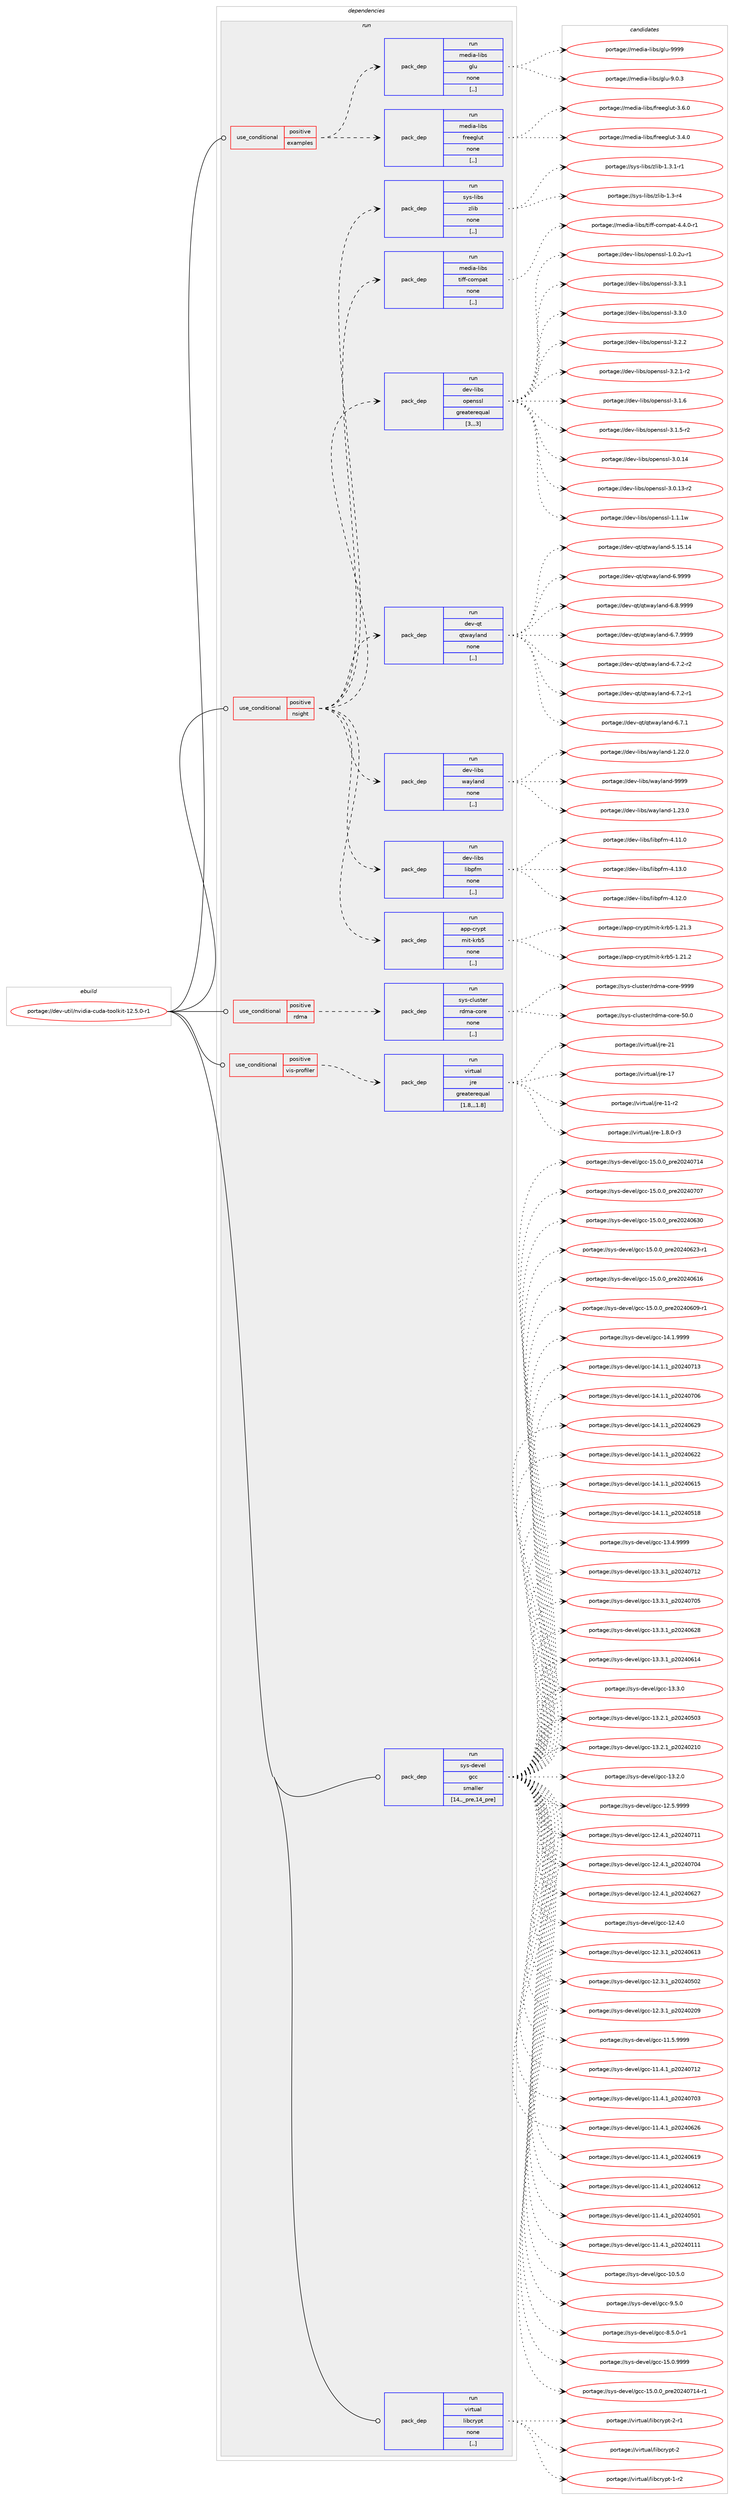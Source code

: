 digraph prolog {

# *************
# Graph options
# *************

newrank=true;
concentrate=true;
compound=true;
graph [rankdir=LR,fontname=Helvetica,fontsize=10,ranksep=1.5];#, ranksep=2.5, nodesep=0.2];
edge  [arrowhead=vee];
node  [fontname=Helvetica,fontsize=10];

# **********
# The ebuild
# **********

subgraph cluster_leftcol {
color=gray;
rank=same;
label=<<i>ebuild</i>>;
id [label="portage://dev-util/nvidia-cuda-toolkit-12.5.0-r1", color=red, width=4, href="../dev-util/nvidia-cuda-toolkit-12.5.0-r1.svg"];
}

# ****************
# The dependencies
# ****************

subgraph cluster_midcol {
color=gray;
label=<<i>dependencies</i>>;
subgraph cluster_compile {
fillcolor="#eeeeee";
style=filled;
label=<<i>compile</i>>;
}
subgraph cluster_compileandrun {
fillcolor="#eeeeee";
style=filled;
label=<<i>compile and run</i>>;
}
subgraph cluster_run {
fillcolor="#eeeeee";
style=filled;
label=<<i>run</i>>;
subgraph cond60720 {
dependency216313 [label=<<TABLE BORDER="0" CELLBORDER="1" CELLSPACING="0" CELLPADDING="4"><TR><TD ROWSPAN="3" CELLPADDING="10">use_conditional</TD></TR><TR><TD>positive</TD></TR><TR><TD>examples</TD></TR></TABLE>>, shape=none, color=red];
subgraph pack154152 {
dependency216314 [label=<<TABLE BORDER="0" CELLBORDER="1" CELLSPACING="0" CELLPADDING="4" WIDTH="220"><TR><TD ROWSPAN="6" CELLPADDING="30">pack_dep</TD></TR><TR><TD WIDTH="110">run</TD></TR><TR><TD>media-libs</TD></TR><TR><TD>freeglut</TD></TR><TR><TD>none</TD></TR><TR><TD>[,,]</TD></TR></TABLE>>, shape=none, color=blue];
}
dependency216313:e -> dependency216314:w [weight=20,style="dashed",arrowhead="vee"];
subgraph pack154153 {
dependency216315 [label=<<TABLE BORDER="0" CELLBORDER="1" CELLSPACING="0" CELLPADDING="4" WIDTH="220"><TR><TD ROWSPAN="6" CELLPADDING="30">pack_dep</TD></TR><TR><TD WIDTH="110">run</TD></TR><TR><TD>media-libs</TD></TR><TR><TD>glu</TD></TR><TR><TD>none</TD></TR><TR><TD>[,,]</TD></TR></TABLE>>, shape=none, color=blue];
}
dependency216313:e -> dependency216315:w [weight=20,style="dashed",arrowhead="vee"];
}
id:e -> dependency216313:w [weight=20,style="solid",arrowhead="odot"];
subgraph cond60721 {
dependency216316 [label=<<TABLE BORDER="0" CELLBORDER="1" CELLSPACING="0" CELLPADDING="4"><TR><TD ROWSPAN="3" CELLPADDING="10">use_conditional</TD></TR><TR><TD>positive</TD></TR><TR><TD>nsight</TD></TR></TABLE>>, shape=none, color=red];
subgraph pack154154 {
dependency216317 [label=<<TABLE BORDER="0" CELLBORDER="1" CELLSPACING="0" CELLPADDING="4" WIDTH="220"><TR><TD ROWSPAN="6" CELLPADDING="30">pack_dep</TD></TR><TR><TD WIDTH="110">run</TD></TR><TR><TD>app-crypt</TD></TR><TR><TD>mit-krb5</TD></TR><TR><TD>none</TD></TR><TR><TD>[,,]</TD></TR></TABLE>>, shape=none, color=blue];
}
dependency216316:e -> dependency216317:w [weight=20,style="dashed",arrowhead="vee"];
subgraph pack154155 {
dependency216318 [label=<<TABLE BORDER="0" CELLBORDER="1" CELLSPACING="0" CELLPADDING="4" WIDTH="220"><TR><TD ROWSPAN="6" CELLPADDING="30">pack_dep</TD></TR><TR><TD WIDTH="110">run</TD></TR><TR><TD>dev-libs</TD></TR><TR><TD>libpfm</TD></TR><TR><TD>none</TD></TR><TR><TD>[,,]</TD></TR></TABLE>>, shape=none, color=blue];
}
dependency216316:e -> dependency216318:w [weight=20,style="dashed",arrowhead="vee"];
subgraph pack154156 {
dependency216319 [label=<<TABLE BORDER="0" CELLBORDER="1" CELLSPACING="0" CELLPADDING="4" WIDTH="220"><TR><TD ROWSPAN="6" CELLPADDING="30">pack_dep</TD></TR><TR><TD WIDTH="110">run</TD></TR><TR><TD>dev-libs</TD></TR><TR><TD>wayland</TD></TR><TR><TD>none</TD></TR><TR><TD>[,,]</TD></TR></TABLE>>, shape=none, color=blue];
}
dependency216316:e -> dependency216319:w [weight=20,style="dashed",arrowhead="vee"];
subgraph pack154157 {
dependency216320 [label=<<TABLE BORDER="0" CELLBORDER="1" CELLSPACING="0" CELLPADDING="4" WIDTH="220"><TR><TD ROWSPAN="6" CELLPADDING="30">pack_dep</TD></TR><TR><TD WIDTH="110">run</TD></TR><TR><TD>dev-qt</TD></TR><TR><TD>qtwayland</TD></TR><TR><TD>none</TD></TR><TR><TD>[,,]</TD></TR></TABLE>>, shape=none, color=blue];
}
dependency216316:e -> dependency216320:w [weight=20,style="dashed",arrowhead="vee"];
subgraph pack154158 {
dependency216321 [label=<<TABLE BORDER="0" CELLBORDER="1" CELLSPACING="0" CELLPADDING="4" WIDTH="220"><TR><TD ROWSPAN="6" CELLPADDING="30">pack_dep</TD></TR><TR><TD WIDTH="110">run</TD></TR><TR><TD>dev-libs</TD></TR><TR><TD>openssl</TD></TR><TR><TD>greaterequal</TD></TR><TR><TD>[3,,,3]</TD></TR></TABLE>>, shape=none, color=blue];
}
dependency216316:e -> dependency216321:w [weight=20,style="dashed",arrowhead="vee"];
subgraph pack154159 {
dependency216322 [label=<<TABLE BORDER="0" CELLBORDER="1" CELLSPACING="0" CELLPADDING="4" WIDTH="220"><TR><TD ROWSPAN="6" CELLPADDING="30">pack_dep</TD></TR><TR><TD WIDTH="110">run</TD></TR><TR><TD>media-libs</TD></TR><TR><TD>tiff-compat</TD></TR><TR><TD>none</TD></TR><TR><TD>[,,]</TD></TR></TABLE>>, shape=none, color=blue];
}
dependency216316:e -> dependency216322:w [weight=20,style="dashed",arrowhead="vee"];
subgraph pack154160 {
dependency216323 [label=<<TABLE BORDER="0" CELLBORDER="1" CELLSPACING="0" CELLPADDING="4" WIDTH="220"><TR><TD ROWSPAN="6" CELLPADDING="30">pack_dep</TD></TR><TR><TD WIDTH="110">run</TD></TR><TR><TD>sys-libs</TD></TR><TR><TD>zlib</TD></TR><TR><TD>none</TD></TR><TR><TD>[,,]</TD></TR></TABLE>>, shape=none, color=blue];
}
dependency216316:e -> dependency216323:w [weight=20,style="dashed",arrowhead="vee"];
}
id:e -> dependency216316:w [weight=20,style="solid",arrowhead="odot"];
subgraph cond60722 {
dependency216324 [label=<<TABLE BORDER="0" CELLBORDER="1" CELLSPACING="0" CELLPADDING="4"><TR><TD ROWSPAN="3" CELLPADDING="10">use_conditional</TD></TR><TR><TD>positive</TD></TR><TR><TD>rdma</TD></TR></TABLE>>, shape=none, color=red];
subgraph pack154161 {
dependency216325 [label=<<TABLE BORDER="0" CELLBORDER="1" CELLSPACING="0" CELLPADDING="4" WIDTH="220"><TR><TD ROWSPAN="6" CELLPADDING="30">pack_dep</TD></TR><TR><TD WIDTH="110">run</TD></TR><TR><TD>sys-cluster</TD></TR><TR><TD>rdma-core</TD></TR><TR><TD>none</TD></TR><TR><TD>[,,]</TD></TR></TABLE>>, shape=none, color=blue];
}
dependency216324:e -> dependency216325:w [weight=20,style="dashed",arrowhead="vee"];
}
id:e -> dependency216324:w [weight=20,style="solid",arrowhead="odot"];
subgraph cond60723 {
dependency216326 [label=<<TABLE BORDER="0" CELLBORDER="1" CELLSPACING="0" CELLPADDING="4"><TR><TD ROWSPAN="3" CELLPADDING="10">use_conditional</TD></TR><TR><TD>positive</TD></TR><TR><TD>vis-profiler</TD></TR></TABLE>>, shape=none, color=red];
subgraph pack154162 {
dependency216327 [label=<<TABLE BORDER="0" CELLBORDER="1" CELLSPACING="0" CELLPADDING="4" WIDTH="220"><TR><TD ROWSPAN="6" CELLPADDING="30">pack_dep</TD></TR><TR><TD WIDTH="110">run</TD></TR><TR><TD>virtual</TD></TR><TR><TD>jre</TD></TR><TR><TD>greaterequal</TD></TR><TR><TD>[1.8,,,1.8]</TD></TR></TABLE>>, shape=none, color=blue];
}
dependency216326:e -> dependency216327:w [weight=20,style="dashed",arrowhead="vee"];
}
id:e -> dependency216326:w [weight=20,style="solid",arrowhead="odot"];
subgraph pack154163 {
dependency216328 [label=<<TABLE BORDER="0" CELLBORDER="1" CELLSPACING="0" CELLPADDING="4" WIDTH="220"><TR><TD ROWSPAN="6" CELLPADDING="30">pack_dep</TD></TR><TR><TD WIDTH="110">run</TD></TR><TR><TD>sys-devel</TD></TR><TR><TD>gcc</TD></TR><TR><TD>smaller</TD></TR><TR><TD>[14,,_pre,14_pre]</TD></TR></TABLE>>, shape=none, color=blue];
}
id:e -> dependency216328:w [weight=20,style="solid",arrowhead="odot"];
subgraph pack154164 {
dependency216329 [label=<<TABLE BORDER="0" CELLBORDER="1" CELLSPACING="0" CELLPADDING="4" WIDTH="220"><TR><TD ROWSPAN="6" CELLPADDING="30">pack_dep</TD></TR><TR><TD WIDTH="110">run</TD></TR><TR><TD>virtual</TD></TR><TR><TD>libcrypt</TD></TR><TR><TD>none</TD></TR><TR><TD>[,,]</TD></TR></TABLE>>, shape=none, color=blue];
}
id:e -> dependency216329:w [weight=20,style="solid",arrowhead="odot"];
}
}

# **************
# The candidates
# **************

subgraph cluster_choices {
rank=same;
color=gray;
label=<<i>candidates</i>>;

subgraph choice154152 {
color=black;
nodesep=1;
choice10910110010597451081059811547102114101101103108117116455146544648 [label="portage://media-libs/freeglut-3.6.0", color=red, width=4,href="../media-libs/freeglut-3.6.0.svg"];
choice10910110010597451081059811547102114101101103108117116455146524648 [label="portage://media-libs/freeglut-3.4.0", color=red, width=4,href="../media-libs/freeglut-3.4.0.svg"];
dependency216314:e -> choice10910110010597451081059811547102114101101103108117116455146544648:w [style=dotted,weight="100"];
dependency216314:e -> choice10910110010597451081059811547102114101101103108117116455146524648:w [style=dotted,weight="100"];
}
subgraph choice154153 {
color=black;
nodesep=1;
choice109101100105974510810598115471031081174557575757 [label="portage://media-libs/glu-9999", color=red, width=4,href="../media-libs/glu-9999.svg"];
choice10910110010597451081059811547103108117455746484651 [label="portage://media-libs/glu-9.0.3", color=red, width=4,href="../media-libs/glu-9.0.3.svg"];
dependency216315:e -> choice109101100105974510810598115471031081174557575757:w [style=dotted,weight="100"];
dependency216315:e -> choice10910110010597451081059811547103108117455746484651:w [style=dotted,weight="100"];
}
subgraph choice154154 {
color=black;
nodesep=1;
choice9711211245991141211121164710910511645107114985345494650494651 [label="portage://app-crypt/mit-krb5-1.21.3", color=red, width=4,href="../app-crypt/mit-krb5-1.21.3.svg"];
choice9711211245991141211121164710910511645107114985345494650494650 [label="portage://app-crypt/mit-krb5-1.21.2", color=red, width=4,href="../app-crypt/mit-krb5-1.21.2.svg"];
dependency216317:e -> choice9711211245991141211121164710910511645107114985345494650494651:w [style=dotted,weight="100"];
dependency216317:e -> choice9711211245991141211121164710910511645107114985345494650494650:w [style=dotted,weight="100"];
}
subgraph choice154155 {
color=black;
nodesep=1;
choice1001011184510810598115471081059811210210945524649514648 [label="portage://dev-libs/libpfm-4.13.0", color=red, width=4,href="../dev-libs/libpfm-4.13.0.svg"];
choice1001011184510810598115471081059811210210945524649504648 [label="portage://dev-libs/libpfm-4.12.0", color=red, width=4,href="../dev-libs/libpfm-4.12.0.svg"];
choice1001011184510810598115471081059811210210945524649494648 [label="portage://dev-libs/libpfm-4.11.0", color=red, width=4,href="../dev-libs/libpfm-4.11.0.svg"];
dependency216318:e -> choice1001011184510810598115471081059811210210945524649514648:w [style=dotted,weight="100"];
dependency216318:e -> choice1001011184510810598115471081059811210210945524649504648:w [style=dotted,weight="100"];
dependency216318:e -> choice1001011184510810598115471081059811210210945524649494648:w [style=dotted,weight="100"];
}
subgraph choice154156 {
color=black;
nodesep=1;
choice10010111845108105981154711997121108971101004557575757 [label="portage://dev-libs/wayland-9999", color=red, width=4,href="../dev-libs/wayland-9999.svg"];
choice100101118451081059811547119971211089711010045494650514648 [label="portage://dev-libs/wayland-1.23.0", color=red, width=4,href="../dev-libs/wayland-1.23.0.svg"];
choice100101118451081059811547119971211089711010045494650504648 [label="portage://dev-libs/wayland-1.22.0", color=red, width=4,href="../dev-libs/wayland-1.22.0.svg"];
dependency216319:e -> choice10010111845108105981154711997121108971101004557575757:w [style=dotted,weight="100"];
dependency216319:e -> choice100101118451081059811547119971211089711010045494650514648:w [style=dotted,weight="100"];
dependency216319:e -> choice100101118451081059811547119971211089711010045494650504648:w [style=dotted,weight="100"];
}
subgraph choice154157 {
color=black;
nodesep=1;
choice1001011184511311647113116119971211089711010045544657575757 [label="portage://dev-qt/qtwayland-6.9999", color=red, width=4,href="../dev-qt/qtwayland-6.9999.svg"];
choice10010111845113116471131161199712110897110100455446564657575757 [label="portage://dev-qt/qtwayland-6.8.9999", color=red, width=4,href="../dev-qt/qtwayland-6.8.9999.svg"];
choice10010111845113116471131161199712110897110100455446554657575757 [label="portage://dev-qt/qtwayland-6.7.9999", color=red, width=4,href="../dev-qt/qtwayland-6.7.9999.svg"];
choice100101118451131164711311611997121108971101004554465546504511450 [label="portage://dev-qt/qtwayland-6.7.2-r2", color=red, width=4,href="../dev-qt/qtwayland-6.7.2-r2.svg"];
choice100101118451131164711311611997121108971101004554465546504511449 [label="portage://dev-qt/qtwayland-6.7.2-r1", color=red, width=4,href="../dev-qt/qtwayland-6.7.2-r1.svg"];
choice10010111845113116471131161199712110897110100455446554649 [label="portage://dev-qt/qtwayland-6.7.1", color=red, width=4,href="../dev-qt/qtwayland-6.7.1.svg"];
choice100101118451131164711311611997121108971101004553464953464952 [label="portage://dev-qt/qtwayland-5.15.14", color=red, width=4,href="../dev-qt/qtwayland-5.15.14.svg"];
dependency216320:e -> choice1001011184511311647113116119971211089711010045544657575757:w [style=dotted,weight="100"];
dependency216320:e -> choice10010111845113116471131161199712110897110100455446564657575757:w [style=dotted,weight="100"];
dependency216320:e -> choice10010111845113116471131161199712110897110100455446554657575757:w [style=dotted,weight="100"];
dependency216320:e -> choice100101118451131164711311611997121108971101004554465546504511450:w [style=dotted,weight="100"];
dependency216320:e -> choice100101118451131164711311611997121108971101004554465546504511449:w [style=dotted,weight="100"];
dependency216320:e -> choice10010111845113116471131161199712110897110100455446554649:w [style=dotted,weight="100"];
dependency216320:e -> choice100101118451131164711311611997121108971101004553464953464952:w [style=dotted,weight="100"];
}
subgraph choice154158 {
color=black;
nodesep=1;
choice100101118451081059811547111112101110115115108455146514649 [label="portage://dev-libs/openssl-3.3.1", color=red, width=4,href="../dev-libs/openssl-3.3.1.svg"];
choice100101118451081059811547111112101110115115108455146514648 [label="portage://dev-libs/openssl-3.3.0", color=red, width=4,href="../dev-libs/openssl-3.3.0.svg"];
choice100101118451081059811547111112101110115115108455146504650 [label="portage://dev-libs/openssl-3.2.2", color=red, width=4,href="../dev-libs/openssl-3.2.2.svg"];
choice1001011184510810598115471111121011101151151084551465046494511450 [label="portage://dev-libs/openssl-3.2.1-r2", color=red, width=4,href="../dev-libs/openssl-3.2.1-r2.svg"];
choice100101118451081059811547111112101110115115108455146494654 [label="portage://dev-libs/openssl-3.1.6", color=red, width=4,href="../dev-libs/openssl-3.1.6.svg"];
choice1001011184510810598115471111121011101151151084551464946534511450 [label="portage://dev-libs/openssl-3.1.5-r2", color=red, width=4,href="../dev-libs/openssl-3.1.5-r2.svg"];
choice10010111845108105981154711111210111011511510845514648464952 [label="portage://dev-libs/openssl-3.0.14", color=red, width=4,href="../dev-libs/openssl-3.0.14.svg"];
choice100101118451081059811547111112101110115115108455146484649514511450 [label="portage://dev-libs/openssl-3.0.13-r2", color=red, width=4,href="../dev-libs/openssl-3.0.13-r2.svg"];
choice100101118451081059811547111112101110115115108454946494649119 [label="portage://dev-libs/openssl-1.1.1w", color=red, width=4,href="../dev-libs/openssl-1.1.1w.svg"];
choice1001011184510810598115471111121011101151151084549464846501174511449 [label="portage://dev-libs/openssl-1.0.2u-r1", color=red, width=4,href="../dev-libs/openssl-1.0.2u-r1.svg"];
dependency216321:e -> choice100101118451081059811547111112101110115115108455146514649:w [style=dotted,weight="100"];
dependency216321:e -> choice100101118451081059811547111112101110115115108455146514648:w [style=dotted,weight="100"];
dependency216321:e -> choice100101118451081059811547111112101110115115108455146504650:w [style=dotted,weight="100"];
dependency216321:e -> choice1001011184510810598115471111121011101151151084551465046494511450:w [style=dotted,weight="100"];
dependency216321:e -> choice100101118451081059811547111112101110115115108455146494654:w [style=dotted,weight="100"];
dependency216321:e -> choice1001011184510810598115471111121011101151151084551464946534511450:w [style=dotted,weight="100"];
dependency216321:e -> choice10010111845108105981154711111210111011511510845514648464952:w [style=dotted,weight="100"];
dependency216321:e -> choice100101118451081059811547111112101110115115108455146484649514511450:w [style=dotted,weight="100"];
dependency216321:e -> choice100101118451081059811547111112101110115115108454946494649119:w [style=dotted,weight="100"];
dependency216321:e -> choice1001011184510810598115471111121011101151151084549464846501174511449:w [style=dotted,weight="100"];
}
subgraph choice154159 {
color=black;
nodesep=1;
choice109101100105974510810598115471161051021024599111109112971164552465246484511449 [label="portage://media-libs/tiff-compat-4.4.0-r1", color=red, width=4,href="../media-libs/tiff-compat-4.4.0-r1.svg"];
dependency216322:e -> choice109101100105974510810598115471161051021024599111109112971164552465246484511449:w [style=dotted,weight="100"];
}
subgraph choice154160 {
color=black;
nodesep=1;
choice115121115451081059811547122108105984549465146494511449 [label="portage://sys-libs/zlib-1.3.1-r1", color=red, width=4,href="../sys-libs/zlib-1.3.1-r1.svg"];
choice11512111545108105981154712210810598454946514511452 [label="portage://sys-libs/zlib-1.3-r4", color=red, width=4,href="../sys-libs/zlib-1.3-r4.svg"];
dependency216323:e -> choice115121115451081059811547122108105984549465146494511449:w [style=dotted,weight="100"];
dependency216323:e -> choice11512111545108105981154712210810598454946514511452:w [style=dotted,weight="100"];
}
subgraph choice154161 {
color=black;
nodesep=1;
choice1151211154599108117115116101114471141001099745991111141014557575757 [label="portage://sys-cluster/rdma-core-9999", color=red, width=4,href="../sys-cluster/rdma-core-9999.svg"];
choice1151211154599108117115116101114471141001099745991111141014553484648 [label="portage://sys-cluster/rdma-core-50.0", color=red, width=4,href="../sys-cluster/rdma-core-50.0.svg"];
dependency216325:e -> choice1151211154599108117115116101114471141001099745991111141014557575757:w [style=dotted,weight="100"];
dependency216325:e -> choice1151211154599108117115116101114471141001099745991111141014553484648:w [style=dotted,weight="100"];
}
subgraph choice154162 {
color=black;
nodesep=1;
choice1181051141161179710847106114101455049 [label="portage://virtual/jre-21", color=red, width=4,href="../virtual/jre-21.svg"];
choice1181051141161179710847106114101454955 [label="portage://virtual/jre-17", color=red, width=4,href="../virtual/jre-17.svg"];
choice11810511411611797108471061141014549494511450 [label="portage://virtual/jre-11-r2", color=red, width=4,href="../virtual/jre-11-r2.svg"];
choice11810511411611797108471061141014549465646484511451 [label="portage://virtual/jre-1.8.0-r3", color=red, width=4,href="../virtual/jre-1.8.0-r3.svg"];
dependency216327:e -> choice1181051141161179710847106114101455049:w [style=dotted,weight="100"];
dependency216327:e -> choice1181051141161179710847106114101454955:w [style=dotted,weight="100"];
dependency216327:e -> choice11810511411611797108471061141014549494511450:w [style=dotted,weight="100"];
dependency216327:e -> choice11810511411611797108471061141014549465646484511451:w [style=dotted,weight="100"];
}
subgraph choice154163 {
color=black;
nodesep=1;
choice1151211154510010111810110847103999945495346484657575757 [label="portage://sys-devel/gcc-15.0.9999", color=red, width=4,href="../sys-devel/gcc-15.0.9999.svg"];
choice11512111545100101118101108471039999454953464846489511211410150485052485549524511449 [label="portage://sys-devel/gcc-15.0.0_pre20240714-r1", color=red, width=4,href="../sys-devel/gcc-15.0.0_pre20240714-r1.svg"];
choice1151211154510010111810110847103999945495346484648951121141015048505248554952 [label="portage://sys-devel/gcc-15.0.0_pre20240714", color=red, width=4,href="../sys-devel/gcc-15.0.0_pre20240714.svg"];
choice1151211154510010111810110847103999945495346484648951121141015048505248554855 [label="portage://sys-devel/gcc-15.0.0_pre20240707", color=red, width=4,href="../sys-devel/gcc-15.0.0_pre20240707.svg"];
choice1151211154510010111810110847103999945495346484648951121141015048505248545148 [label="portage://sys-devel/gcc-15.0.0_pre20240630", color=red, width=4,href="../sys-devel/gcc-15.0.0_pre20240630.svg"];
choice11512111545100101118101108471039999454953464846489511211410150485052485450514511449 [label="portage://sys-devel/gcc-15.0.0_pre20240623-r1", color=red, width=4,href="../sys-devel/gcc-15.0.0_pre20240623-r1.svg"];
choice1151211154510010111810110847103999945495346484648951121141015048505248544954 [label="portage://sys-devel/gcc-15.0.0_pre20240616", color=red, width=4,href="../sys-devel/gcc-15.0.0_pre20240616.svg"];
choice11512111545100101118101108471039999454953464846489511211410150485052485448574511449 [label="portage://sys-devel/gcc-15.0.0_pre20240609-r1", color=red, width=4,href="../sys-devel/gcc-15.0.0_pre20240609-r1.svg"];
choice1151211154510010111810110847103999945495246494657575757 [label="portage://sys-devel/gcc-14.1.9999", color=red, width=4,href="../sys-devel/gcc-14.1.9999.svg"];
choice1151211154510010111810110847103999945495246494649951125048505248554951 [label="portage://sys-devel/gcc-14.1.1_p20240713", color=red, width=4,href="../sys-devel/gcc-14.1.1_p20240713.svg"];
choice1151211154510010111810110847103999945495246494649951125048505248554854 [label="portage://sys-devel/gcc-14.1.1_p20240706", color=red, width=4,href="../sys-devel/gcc-14.1.1_p20240706.svg"];
choice1151211154510010111810110847103999945495246494649951125048505248545057 [label="portage://sys-devel/gcc-14.1.1_p20240629", color=red, width=4,href="../sys-devel/gcc-14.1.1_p20240629.svg"];
choice1151211154510010111810110847103999945495246494649951125048505248545050 [label="portage://sys-devel/gcc-14.1.1_p20240622", color=red, width=4,href="../sys-devel/gcc-14.1.1_p20240622.svg"];
choice1151211154510010111810110847103999945495246494649951125048505248544953 [label="portage://sys-devel/gcc-14.1.1_p20240615", color=red, width=4,href="../sys-devel/gcc-14.1.1_p20240615.svg"];
choice1151211154510010111810110847103999945495246494649951125048505248534956 [label="portage://sys-devel/gcc-14.1.1_p20240518", color=red, width=4,href="../sys-devel/gcc-14.1.1_p20240518.svg"];
choice1151211154510010111810110847103999945495146524657575757 [label="portage://sys-devel/gcc-13.4.9999", color=red, width=4,href="../sys-devel/gcc-13.4.9999.svg"];
choice1151211154510010111810110847103999945495146514649951125048505248554950 [label="portage://sys-devel/gcc-13.3.1_p20240712", color=red, width=4,href="../sys-devel/gcc-13.3.1_p20240712.svg"];
choice1151211154510010111810110847103999945495146514649951125048505248554853 [label="portage://sys-devel/gcc-13.3.1_p20240705", color=red, width=4,href="../sys-devel/gcc-13.3.1_p20240705.svg"];
choice1151211154510010111810110847103999945495146514649951125048505248545056 [label="portage://sys-devel/gcc-13.3.1_p20240628", color=red, width=4,href="../sys-devel/gcc-13.3.1_p20240628.svg"];
choice1151211154510010111810110847103999945495146514649951125048505248544952 [label="portage://sys-devel/gcc-13.3.1_p20240614", color=red, width=4,href="../sys-devel/gcc-13.3.1_p20240614.svg"];
choice1151211154510010111810110847103999945495146514648 [label="portage://sys-devel/gcc-13.3.0", color=red, width=4,href="../sys-devel/gcc-13.3.0.svg"];
choice1151211154510010111810110847103999945495146504649951125048505248534851 [label="portage://sys-devel/gcc-13.2.1_p20240503", color=red, width=4,href="../sys-devel/gcc-13.2.1_p20240503.svg"];
choice1151211154510010111810110847103999945495146504649951125048505248504948 [label="portage://sys-devel/gcc-13.2.1_p20240210", color=red, width=4,href="../sys-devel/gcc-13.2.1_p20240210.svg"];
choice1151211154510010111810110847103999945495146504648 [label="portage://sys-devel/gcc-13.2.0", color=red, width=4,href="../sys-devel/gcc-13.2.0.svg"];
choice1151211154510010111810110847103999945495046534657575757 [label="portage://sys-devel/gcc-12.5.9999", color=red, width=4,href="../sys-devel/gcc-12.5.9999.svg"];
choice1151211154510010111810110847103999945495046524649951125048505248554949 [label="portage://sys-devel/gcc-12.4.1_p20240711", color=red, width=4,href="../sys-devel/gcc-12.4.1_p20240711.svg"];
choice1151211154510010111810110847103999945495046524649951125048505248554852 [label="portage://sys-devel/gcc-12.4.1_p20240704", color=red, width=4,href="../sys-devel/gcc-12.4.1_p20240704.svg"];
choice1151211154510010111810110847103999945495046524649951125048505248545055 [label="portage://sys-devel/gcc-12.4.1_p20240627", color=red, width=4,href="../sys-devel/gcc-12.4.1_p20240627.svg"];
choice1151211154510010111810110847103999945495046524648 [label="portage://sys-devel/gcc-12.4.0", color=red, width=4,href="../sys-devel/gcc-12.4.0.svg"];
choice1151211154510010111810110847103999945495046514649951125048505248544951 [label="portage://sys-devel/gcc-12.3.1_p20240613", color=red, width=4,href="../sys-devel/gcc-12.3.1_p20240613.svg"];
choice1151211154510010111810110847103999945495046514649951125048505248534850 [label="portage://sys-devel/gcc-12.3.1_p20240502", color=red, width=4,href="../sys-devel/gcc-12.3.1_p20240502.svg"];
choice1151211154510010111810110847103999945495046514649951125048505248504857 [label="portage://sys-devel/gcc-12.3.1_p20240209", color=red, width=4,href="../sys-devel/gcc-12.3.1_p20240209.svg"];
choice1151211154510010111810110847103999945494946534657575757 [label="portage://sys-devel/gcc-11.5.9999", color=red, width=4,href="../sys-devel/gcc-11.5.9999.svg"];
choice1151211154510010111810110847103999945494946524649951125048505248554950 [label="portage://sys-devel/gcc-11.4.1_p20240712", color=red, width=4,href="../sys-devel/gcc-11.4.1_p20240712.svg"];
choice1151211154510010111810110847103999945494946524649951125048505248554851 [label="portage://sys-devel/gcc-11.4.1_p20240703", color=red, width=4,href="../sys-devel/gcc-11.4.1_p20240703.svg"];
choice1151211154510010111810110847103999945494946524649951125048505248545054 [label="portage://sys-devel/gcc-11.4.1_p20240626", color=red, width=4,href="../sys-devel/gcc-11.4.1_p20240626.svg"];
choice1151211154510010111810110847103999945494946524649951125048505248544957 [label="portage://sys-devel/gcc-11.4.1_p20240619", color=red, width=4,href="../sys-devel/gcc-11.4.1_p20240619.svg"];
choice1151211154510010111810110847103999945494946524649951125048505248544950 [label="portage://sys-devel/gcc-11.4.1_p20240612", color=red, width=4,href="../sys-devel/gcc-11.4.1_p20240612.svg"];
choice1151211154510010111810110847103999945494946524649951125048505248534849 [label="portage://sys-devel/gcc-11.4.1_p20240501", color=red, width=4,href="../sys-devel/gcc-11.4.1_p20240501.svg"];
choice1151211154510010111810110847103999945494946524649951125048505248494949 [label="portage://sys-devel/gcc-11.4.1_p20240111", color=red, width=4,href="../sys-devel/gcc-11.4.1_p20240111.svg"];
choice1151211154510010111810110847103999945494846534648 [label="portage://sys-devel/gcc-10.5.0", color=red, width=4,href="../sys-devel/gcc-10.5.0.svg"];
choice11512111545100101118101108471039999455746534648 [label="portage://sys-devel/gcc-9.5.0", color=red, width=4,href="../sys-devel/gcc-9.5.0.svg"];
choice115121115451001011181011084710399994556465346484511449 [label="portage://sys-devel/gcc-8.5.0-r1", color=red, width=4,href="../sys-devel/gcc-8.5.0-r1.svg"];
dependency216328:e -> choice1151211154510010111810110847103999945495346484657575757:w [style=dotted,weight="100"];
dependency216328:e -> choice11512111545100101118101108471039999454953464846489511211410150485052485549524511449:w [style=dotted,weight="100"];
dependency216328:e -> choice1151211154510010111810110847103999945495346484648951121141015048505248554952:w [style=dotted,weight="100"];
dependency216328:e -> choice1151211154510010111810110847103999945495346484648951121141015048505248554855:w [style=dotted,weight="100"];
dependency216328:e -> choice1151211154510010111810110847103999945495346484648951121141015048505248545148:w [style=dotted,weight="100"];
dependency216328:e -> choice11512111545100101118101108471039999454953464846489511211410150485052485450514511449:w [style=dotted,weight="100"];
dependency216328:e -> choice1151211154510010111810110847103999945495346484648951121141015048505248544954:w [style=dotted,weight="100"];
dependency216328:e -> choice11512111545100101118101108471039999454953464846489511211410150485052485448574511449:w [style=dotted,weight="100"];
dependency216328:e -> choice1151211154510010111810110847103999945495246494657575757:w [style=dotted,weight="100"];
dependency216328:e -> choice1151211154510010111810110847103999945495246494649951125048505248554951:w [style=dotted,weight="100"];
dependency216328:e -> choice1151211154510010111810110847103999945495246494649951125048505248554854:w [style=dotted,weight="100"];
dependency216328:e -> choice1151211154510010111810110847103999945495246494649951125048505248545057:w [style=dotted,weight="100"];
dependency216328:e -> choice1151211154510010111810110847103999945495246494649951125048505248545050:w [style=dotted,weight="100"];
dependency216328:e -> choice1151211154510010111810110847103999945495246494649951125048505248544953:w [style=dotted,weight="100"];
dependency216328:e -> choice1151211154510010111810110847103999945495246494649951125048505248534956:w [style=dotted,weight="100"];
dependency216328:e -> choice1151211154510010111810110847103999945495146524657575757:w [style=dotted,weight="100"];
dependency216328:e -> choice1151211154510010111810110847103999945495146514649951125048505248554950:w [style=dotted,weight="100"];
dependency216328:e -> choice1151211154510010111810110847103999945495146514649951125048505248554853:w [style=dotted,weight="100"];
dependency216328:e -> choice1151211154510010111810110847103999945495146514649951125048505248545056:w [style=dotted,weight="100"];
dependency216328:e -> choice1151211154510010111810110847103999945495146514649951125048505248544952:w [style=dotted,weight="100"];
dependency216328:e -> choice1151211154510010111810110847103999945495146514648:w [style=dotted,weight="100"];
dependency216328:e -> choice1151211154510010111810110847103999945495146504649951125048505248534851:w [style=dotted,weight="100"];
dependency216328:e -> choice1151211154510010111810110847103999945495146504649951125048505248504948:w [style=dotted,weight="100"];
dependency216328:e -> choice1151211154510010111810110847103999945495146504648:w [style=dotted,weight="100"];
dependency216328:e -> choice1151211154510010111810110847103999945495046534657575757:w [style=dotted,weight="100"];
dependency216328:e -> choice1151211154510010111810110847103999945495046524649951125048505248554949:w [style=dotted,weight="100"];
dependency216328:e -> choice1151211154510010111810110847103999945495046524649951125048505248554852:w [style=dotted,weight="100"];
dependency216328:e -> choice1151211154510010111810110847103999945495046524649951125048505248545055:w [style=dotted,weight="100"];
dependency216328:e -> choice1151211154510010111810110847103999945495046524648:w [style=dotted,weight="100"];
dependency216328:e -> choice1151211154510010111810110847103999945495046514649951125048505248544951:w [style=dotted,weight="100"];
dependency216328:e -> choice1151211154510010111810110847103999945495046514649951125048505248534850:w [style=dotted,weight="100"];
dependency216328:e -> choice1151211154510010111810110847103999945495046514649951125048505248504857:w [style=dotted,weight="100"];
dependency216328:e -> choice1151211154510010111810110847103999945494946534657575757:w [style=dotted,weight="100"];
dependency216328:e -> choice1151211154510010111810110847103999945494946524649951125048505248554950:w [style=dotted,weight="100"];
dependency216328:e -> choice1151211154510010111810110847103999945494946524649951125048505248554851:w [style=dotted,weight="100"];
dependency216328:e -> choice1151211154510010111810110847103999945494946524649951125048505248545054:w [style=dotted,weight="100"];
dependency216328:e -> choice1151211154510010111810110847103999945494946524649951125048505248544957:w [style=dotted,weight="100"];
dependency216328:e -> choice1151211154510010111810110847103999945494946524649951125048505248544950:w [style=dotted,weight="100"];
dependency216328:e -> choice1151211154510010111810110847103999945494946524649951125048505248534849:w [style=dotted,weight="100"];
dependency216328:e -> choice1151211154510010111810110847103999945494946524649951125048505248494949:w [style=dotted,weight="100"];
dependency216328:e -> choice1151211154510010111810110847103999945494846534648:w [style=dotted,weight="100"];
dependency216328:e -> choice11512111545100101118101108471039999455746534648:w [style=dotted,weight="100"];
dependency216328:e -> choice115121115451001011181011084710399994556465346484511449:w [style=dotted,weight="100"];
}
subgraph choice154164 {
color=black;
nodesep=1;
choice1181051141161179710847108105989911412111211645504511449 [label="portage://virtual/libcrypt-2-r1", color=red, width=4,href="../virtual/libcrypt-2-r1.svg"];
choice118105114116117971084710810598991141211121164550 [label="portage://virtual/libcrypt-2", color=red, width=4,href="../virtual/libcrypt-2.svg"];
choice1181051141161179710847108105989911412111211645494511450 [label="portage://virtual/libcrypt-1-r2", color=red, width=4,href="../virtual/libcrypt-1-r2.svg"];
dependency216329:e -> choice1181051141161179710847108105989911412111211645504511449:w [style=dotted,weight="100"];
dependency216329:e -> choice118105114116117971084710810598991141211121164550:w [style=dotted,weight="100"];
dependency216329:e -> choice1181051141161179710847108105989911412111211645494511450:w [style=dotted,weight="100"];
}
}

}
